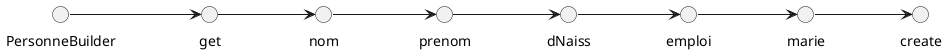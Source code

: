@startuml

left to right direction
circle PersonneBuilder
circle get
circle nom
circle prenom
circle dNaiss
circle emploi
circle marie
circle create
PersonneBuilder --> get
get --> nom
nom --> prenom
prenom --> dNaiss
dNaiss --> emploi
emploi --> marie
marie --> create

@enduml
